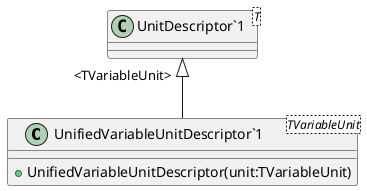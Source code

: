 @startuml
class "UnifiedVariableUnitDescriptor`1"<TVariableUnit> {
    + UnifiedVariableUnitDescriptor(unit:TVariableUnit)
}
class "UnitDescriptor`1"<T> {
}
"UnitDescriptor`1" "<TVariableUnit>" <|-- "UnifiedVariableUnitDescriptor`1"
@enduml
